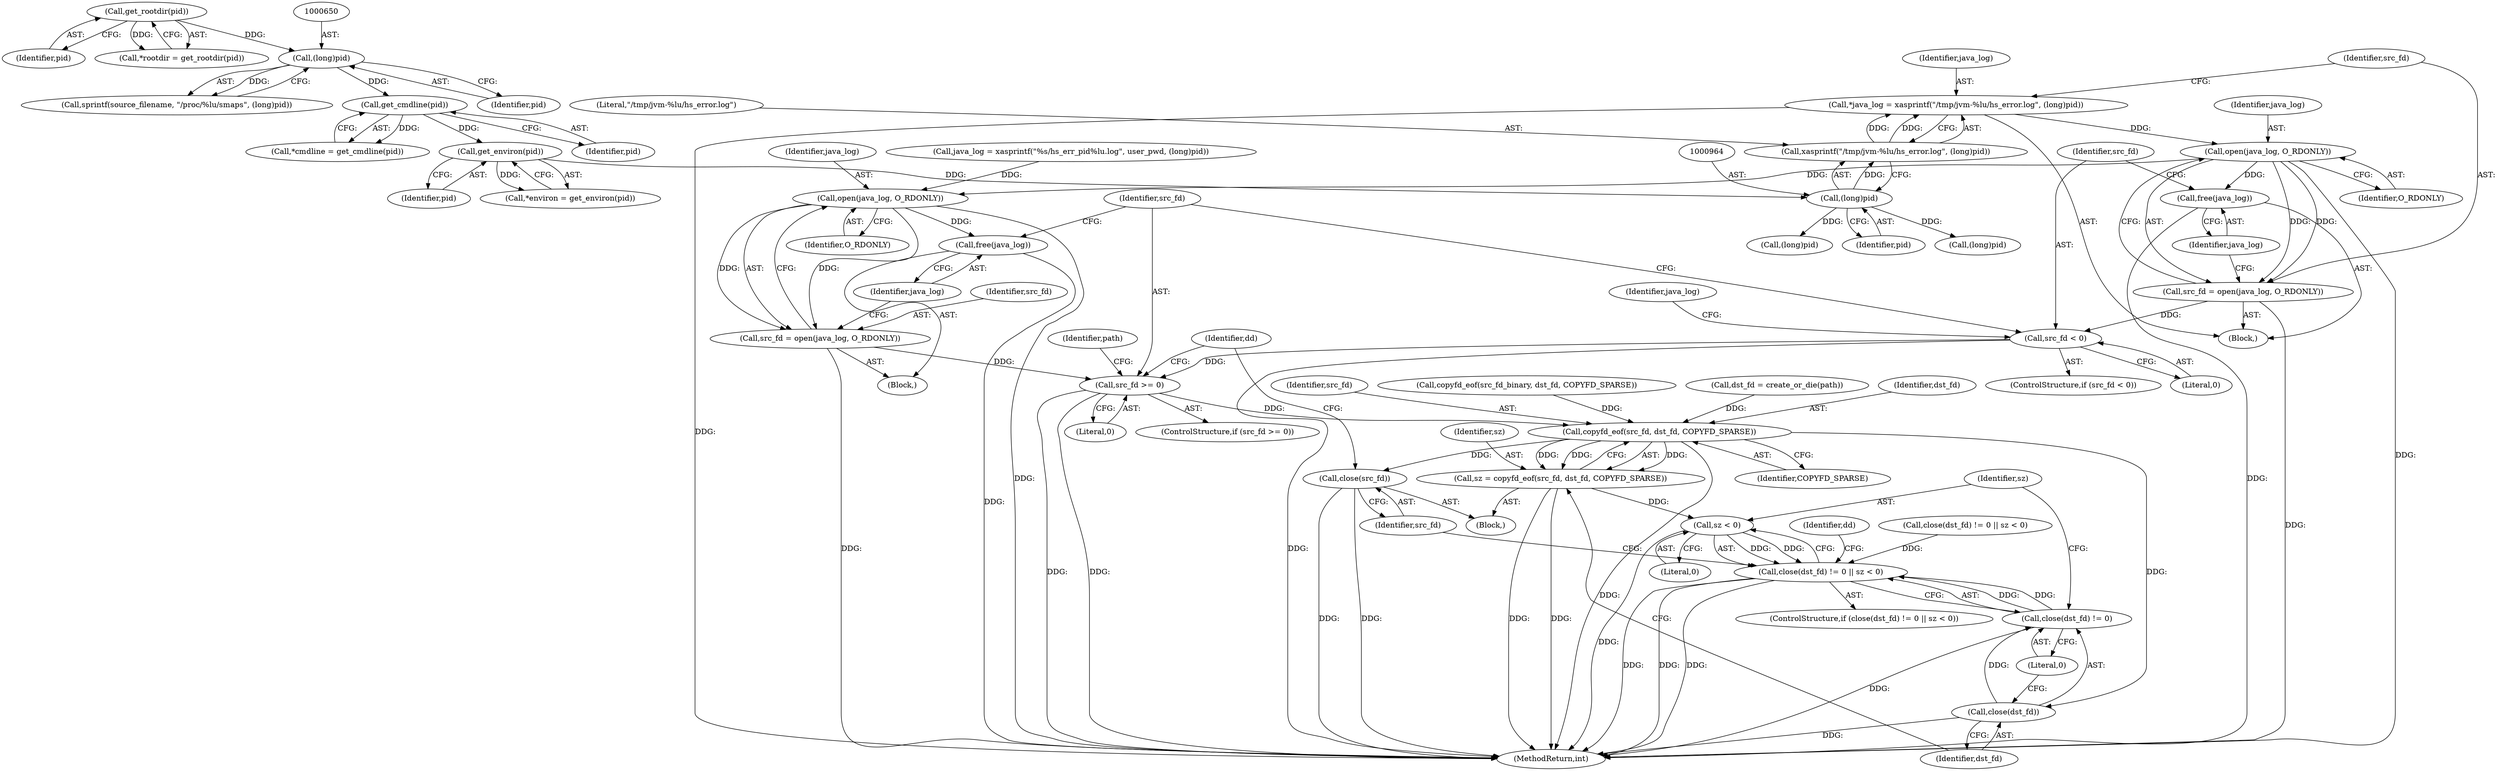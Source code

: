digraph "0_abrt_80408e9e24a1c10f85fd969e1853e0f192157f92_0@API" {
"1000959" [label="(Call,*java_log = xasprintf(\"/tmp/jvm-%lu/hs_error.log\", (long)pid))"];
"1000961" [label="(Call,xasprintf(\"/tmp/jvm-%lu/hs_error.log\", (long)pid))"];
"1000963" [label="(Call,(long)pid)"];
"1000819" [label="(Call,get_environ(pid))"];
"1000812" [label="(Call,get_cmdline(pid))"];
"1000649" [label="(Call,(long)pid)"];
"1000627" [label="(Call,get_rootdir(pid))"];
"1000969" [label="(Call,open(java_log, O_RDONLY))"];
"1000967" [label="(Call,src_fd = open(java_log, O_RDONLY))"];
"1000975" [label="(Call,src_fd < 0)"];
"1000995" [label="(Call,src_fd >= 0)"];
"1001012" [label="(Call,copyfd_eof(src_fd, dst_fd, COPYFD_SPARSE))"];
"1001010" [label="(Call,sz = copyfd_eof(src_fd, dst_fd, COPYFD_SPARSE))"];
"1001022" [label="(Call,sz < 0)"];
"1001017" [label="(Call,close(dst_fd) != 0 || sz < 0)"];
"1001019" [label="(Call,close(dst_fd))"];
"1001018" [label="(Call,close(dst_fd) != 0)"];
"1001031" [label="(Call,close(src_fd))"];
"1000972" [label="(Call,free(java_log))"];
"1000989" [label="(Call,open(java_log, O_RDONLY))"];
"1000987" [label="(Call,src_fd = open(java_log, O_RDONLY))"];
"1000992" [label="(Call,free(java_log))"];
"1001022" [label="(Call,sz < 0)"];
"1000977" [label="(Literal,0)"];
"1000987" [label="(Call,src_fd = open(java_log, O_RDONLY))"];
"1001027" [label="(Identifier,dd)"];
"1000957" [label="(Block,)"];
"1001013" [label="(Identifier,src_fd)"];
"1001034" [label="(Identifier,dd)"];
"1001012" [label="(Call,copyfd_eof(src_fd, dst_fd, COPYFD_SPARSE))"];
"1001019" [label="(Call,close(dst_fd))"];
"1000991" [label="(Identifier,O_RDONLY)"];
"1000651" [label="(Identifier,pid)"];
"1000990" [label="(Identifier,java_log)"];
"1001064" [label="(Call,(long)pid)"];
"1000628" [label="(Identifier,pid)"];
"1000996" [label="(Identifier,src_fd)"];
"1000994" [label="(ControlStructure,if (src_fd >= 0))"];
"1000627" [label="(Call,get_rootdir(pid))"];
"1001020" [label="(Identifier,dst_fd)"];
"1000992" [label="(Call,free(java_log))"];
"1001010" [label="(Call,sz = copyfd_eof(src_fd, dst_fd, COPYFD_SPARSE))"];
"1000998" [label="(Block,)"];
"1000988" [label="(Identifier,src_fd)"];
"1000649" [label="(Call,(long)pid)"];
"1000817" [label="(Call,*environ = get_environ(pid))"];
"1000967" [label="(Call,src_fd = open(java_log, O_RDONLY))"];
"1000960" [label="(Identifier,java_log)"];
"1000975" [label="(Call,src_fd < 0)"];
"1000860" [label="(Call,copyfd_eof(src_fd_binary, dst_fd, COPYFD_SPARSE))"];
"1001024" [label="(Literal,0)"];
"1000965" [label="(Identifier,pid)"];
"1000961" [label="(Call,xasprintf(\"/tmp/jvm-%lu/hs_error.log\", (long)pid))"];
"1000962" [label="(Literal,\"/tmp/jvm-%lu/hs_error.log\")"];
"1000813" [label="(Identifier,pid)"];
"1000995" [label="(Call,src_fd >= 0)"];
"1001031" [label="(Call,close(src_fd))"];
"1001168" [label="(MethodReturn,int)"];
"1000979" [label="(Call,java_log = xasprintf(\"%s/hs_err_pid%lu.log\", user_pwd, (long)pid))"];
"1000969" [label="(Call,open(java_log, O_RDONLY))"];
"1001015" [label="(Identifier,COPYFD_SPARSE)"];
"1001005" [label="(Call,dst_fd = create_or_die(path))"];
"1000646" [label="(Call,sprintf(source_filename, \"/proc/%lu/smaps\", (long)pid))"];
"1000993" [label="(Identifier,java_log)"];
"1000963" [label="(Call,(long)pid)"];
"1000819" [label="(Call,get_environ(pid))"];
"1001023" [label="(Identifier,sz)"];
"1001018" [label="(Call,close(dst_fd) != 0)"];
"1000820" [label="(Identifier,pid)"];
"1000970" [label="(Identifier,java_log)"];
"1000625" [label="(Call,*rootdir = get_rootdir(pid))"];
"1000971" [label="(Identifier,O_RDONLY)"];
"1000980" [label="(Identifier,java_log)"];
"1000959" [label="(Call,*java_log = xasprintf(\"/tmp/jvm-%lu/hs_error.log\", (long)pid))"];
"1000812" [label="(Call,get_cmdline(pid))"];
"1000997" [label="(Literal,0)"];
"1000974" [label="(ControlStructure,if (src_fd < 0))"];
"1001021" [label="(Literal,0)"];
"1000978" [label="(Block,)"];
"1000989" [label="(Call,open(java_log, O_RDONLY))"];
"1001032" [label="(Identifier,src_fd)"];
"1001016" [label="(ControlStructure,if (close(dst_fd) != 0 || sz < 0))"];
"1000968" [label="(Identifier,src_fd)"];
"1000973" [label="(Identifier,java_log)"];
"1001014" [label="(Identifier,dst_fd)"];
"1001011" [label="(Identifier,sz)"];
"1000972" [label="(Call,free(java_log))"];
"1000984" [label="(Call,(long)pid)"];
"1000810" [label="(Call,*cmdline = get_cmdline(pid))"];
"1000976" [label="(Identifier,src_fd)"];
"1001001" [label="(Identifier,path)"];
"1000870" [label="(Call,close(dst_fd) != 0 || sz < 0)"];
"1001017" [label="(Call,close(dst_fd) != 0 || sz < 0)"];
"1000959" -> "1000957"  [label="AST: "];
"1000959" -> "1000961"  [label="CFG: "];
"1000960" -> "1000959"  [label="AST: "];
"1000961" -> "1000959"  [label="AST: "];
"1000968" -> "1000959"  [label="CFG: "];
"1000959" -> "1001168"  [label="DDG: "];
"1000961" -> "1000959"  [label="DDG: "];
"1000961" -> "1000959"  [label="DDG: "];
"1000959" -> "1000969"  [label="DDG: "];
"1000961" -> "1000963"  [label="CFG: "];
"1000962" -> "1000961"  [label="AST: "];
"1000963" -> "1000961"  [label="AST: "];
"1000963" -> "1000961"  [label="DDG: "];
"1000963" -> "1000965"  [label="CFG: "];
"1000964" -> "1000963"  [label="AST: "];
"1000965" -> "1000963"  [label="AST: "];
"1000819" -> "1000963"  [label="DDG: "];
"1000963" -> "1000984"  [label="DDG: "];
"1000963" -> "1001064"  [label="DDG: "];
"1000819" -> "1000817"  [label="AST: "];
"1000819" -> "1000820"  [label="CFG: "];
"1000820" -> "1000819"  [label="AST: "];
"1000817" -> "1000819"  [label="CFG: "];
"1000819" -> "1000817"  [label="DDG: "];
"1000812" -> "1000819"  [label="DDG: "];
"1000812" -> "1000810"  [label="AST: "];
"1000812" -> "1000813"  [label="CFG: "];
"1000813" -> "1000812"  [label="AST: "];
"1000810" -> "1000812"  [label="CFG: "];
"1000812" -> "1000810"  [label="DDG: "];
"1000649" -> "1000812"  [label="DDG: "];
"1000649" -> "1000646"  [label="AST: "];
"1000649" -> "1000651"  [label="CFG: "];
"1000650" -> "1000649"  [label="AST: "];
"1000651" -> "1000649"  [label="AST: "];
"1000646" -> "1000649"  [label="CFG: "];
"1000649" -> "1000646"  [label="DDG: "];
"1000627" -> "1000649"  [label="DDG: "];
"1000627" -> "1000625"  [label="AST: "];
"1000627" -> "1000628"  [label="CFG: "];
"1000628" -> "1000627"  [label="AST: "];
"1000625" -> "1000627"  [label="CFG: "];
"1000627" -> "1000625"  [label="DDG: "];
"1000969" -> "1000967"  [label="AST: "];
"1000969" -> "1000971"  [label="CFG: "];
"1000970" -> "1000969"  [label="AST: "];
"1000971" -> "1000969"  [label="AST: "];
"1000967" -> "1000969"  [label="CFG: "];
"1000969" -> "1001168"  [label="DDG: "];
"1000969" -> "1000967"  [label="DDG: "];
"1000969" -> "1000967"  [label="DDG: "];
"1000969" -> "1000972"  [label="DDG: "];
"1000969" -> "1000989"  [label="DDG: "];
"1000967" -> "1000957"  [label="AST: "];
"1000968" -> "1000967"  [label="AST: "];
"1000973" -> "1000967"  [label="CFG: "];
"1000967" -> "1001168"  [label="DDG: "];
"1000967" -> "1000975"  [label="DDG: "];
"1000975" -> "1000974"  [label="AST: "];
"1000975" -> "1000977"  [label="CFG: "];
"1000976" -> "1000975"  [label="AST: "];
"1000977" -> "1000975"  [label="AST: "];
"1000980" -> "1000975"  [label="CFG: "];
"1000996" -> "1000975"  [label="CFG: "];
"1000975" -> "1001168"  [label="DDG: "];
"1000975" -> "1000995"  [label="DDG: "];
"1000995" -> "1000994"  [label="AST: "];
"1000995" -> "1000997"  [label="CFG: "];
"1000996" -> "1000995"  [label="AST: "];
"1000997" -> "1000995"  [label="AST: "];
"1001001" -> "1000995"  [label="CFG: "];
"1001034" -> "1000995"  [label="CFG: "];
"1000995" -> "1001168"  [label="DDG: "];
"1000995" -> "1001168"  [label="DDG: "];
"1000987" -> "1000995"  [label="DDG: "];
"1000995" -> "1001012"  [label="DDG: "];
"1001012" -> "1001010"  [label="AST: "];
"1001012" -> "1001015"  [label="CFG: "];
"1001013" -> "1001012"  [label="AST: "];
"1001014" -> "1001012"  [label="AST: "];
"1001015" -> "1001012"  [label="AST: "];
"1001010" -> "1001012"  [label="CFG: "];
"1001012" -> "1001168"  [label="DDG: "];
"1001012" -> "1001010"  [label="DDG: "];
"1001012" -> "1001010"  [label="DDG: "];
"1001012" -> "1001010"  [label="DDG: "];
"1001005" -> "1001012"  [label="DDG: "];
"1000860" -> "1001012"  [label="DDG: "];
"1001012" -> "1001019"  [label="DDG: "];
"1001012" -> "1001031"  [label="DDG: "];
"1001010" -> "1000998"  [label="AST: "];
"1001011" -> "1001010"  [label="AST: "];
"1001020" -> "1001010"  [label="CFG: "];
"1001010" -> "1001168"  [label="DDG: "];
"1001010" -> "1001168"  [label="DDG: "];
"1001010" -> "1001022"  [label="DDG: "];
"1001022" -> "1001017"  [label="AST: "];
"1001022" -> "1001024"  [label="CFG: "];
"1001023" -> "1001022"  [label="AST: "];
"1001024" -> "1001022"  [label="AST: "];
"1001017" -> "1001022"  [label="CFG: "];
"1001022" -> "1001168"  [label="DDG: "];
"1001022" -> "1001017"  [label="DDG: "];
"1001022" -> "1001017"  [label="DDG: "];
"1001017" -> "1001016"  [label="AST: "];
"1001017" -> "1001018"  [label="CFG: "];
"1001018" -> "1001017"  [label="AST: "];
"1001027" -> "1001017"  [label="CFG: "];
"1001032" -> "1001017"  [label="CFG: "];
"1001017" -> "1001168"  [label="DDG: "];
"1001017" -> "1001168"  [label="DDG: "];
"1001017" -> "1001168"  [label="DDG: "];
"1001018" -> "1001017"  [label="DDG: "];
"1001018" -> "1001017"  [label="DDG: "];
"1000870" -> "1001017"  [label="DDG: "];
"1001019" -> "1001018"  [label="AST: "];
"1001019" -> "1001020"  [label="CFG: "];
"1001020" -> "1001019"  [label="AST: "];
"1001021" -> "1001019"  [label="CFG: "];
"1001019" -> "1001168"  [label="DDG: "];
"1001019" -> "1001018"  [label="DDG: "];
"1001018" -> "1001021"  [label="CFG: "];
"1001021" -> "1001018"  [label="AST: "];
"1001023" -> "1001018"  [label="CFG: "];
"1001018" -> "1001168"  [label="DDG: "];
"1001031" -> "1000998"  [label="AST: "];
"1001031" -> "1001032"  [label="CFG: "];
"1001032" -> "1001031"  [label="AST: "];
"1001034" -> "1001031"  [label="CFG: "];
"1001031" -> "1001168"  [label="DDG: "];
"1001031" -> "1001168"  [label="DDG: "];
"1000972" -> "1000957"  [label="AST: "];
"1000972" -> "1000973"  [label="CFG: "];
"1000973" -> "1000972"  [label="AST: "];
"1000976" -> "1000972"  [label="CFG: "];
"1000972" -> "1001168"  [label="DDG: "];
"1000989" -> "1000987"  [label="AST: "];
"1000989" -> "1000991"  [label="CFG: "];
"1000990" -> "1000989"  [label="AST: "];
"1000991" -> "1000989"  [label="AST: "];
"1000987" -> "1000989"  [label="CFG: "];
"1000989" -> "1001168"  [label="DDG: "];
"1000989" -> "1000987"  [label="DDG: "];
"1000989" -> "1000987"  [label="DDG: "];
"1000979" -> "1000989"  [label="DDG: "];
"1000989" -> "1000992"  [label="DDG: "];
"1000987" -> "1000978"  [label="AST: "];
"1000988" -> "1000987"  [label="AST: "];
"1000993" -> "1000987"  [label="CFG: "];
"1000987" -> "1001168"  [label="DDG: "];
"1000992" -> "1000978"  [label="AST: "];
"1000992" -> "1000993"  [label="CFG: "];
"1000993" -> "1000992"  [label="AST: "];
"1000996" -> "1000992"  [label="CFG: "];
"1000992" -> "1001168"  [label="DDG: "];
}
